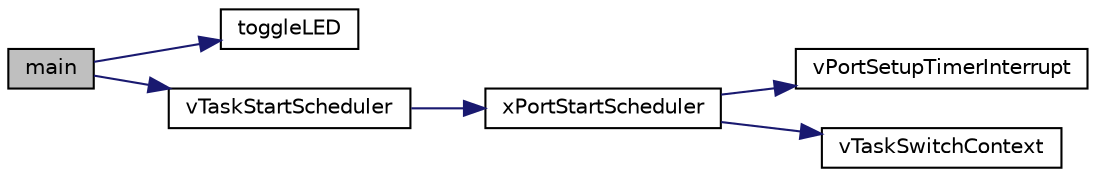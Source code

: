 digraph "main"
{
  edge [fontname="Helvetica",fontsize="10",labelfontname="Helvetica",labelfontsize="10"];
  node [fontname="Helvetica",fontsize="10",shape=record];
  rankdir="LR";
  Node1 [label="main",height=0.2,width=0.4,color="black", fillcolor="grey75", style="filled" fontcolor="black"];
  Node1 -> Node2 [color="midnightblue",fontsize="10",style="solid",fontname="Helvetica"];
  Node2 [label="toggleLED",height=0.2,width=0.4,color="black", fillcolor="white", style="filled",URL="$miniblink_8cpp.html#aeaf97294d049f17c3eef4add9a4df1ec"];
  Node1 -> Node3 [color="midnightblue",fontsize="10",style="solid",fontname="Helvetica"];
  Node3 [label="vTaskStartScheduler",height=0.2,width=0.4,color="black", fillcolor="white", style="filled",URL="$tasks_8c.html#a598661cdd2a6af95a077245d11e3d142"];
  Node3 -> Node4 [color="midnightblue",fontsize="10",style="solid",fontname="Helvetica"];
  Node4 [label="xPortStartScheduler",height=0.2,width=0.4,color="black", fillcolor="white", style="filled",URL="$port_8c.html#ade5a8c6666e7413a0355cc252029c5c6"];
  Node4 -> Node5 [color="midnightblue",fontsize="10",style="solid",fontname="Helvetica"];
  Node5 [label="vPortSetupTimerInterrupt",height=0.2,width=0.4,color="black", fillcolor="white", style="filled",URL="$port_8c.html#a4649001ea4d29b80759e6eca4bba58eb"];
  Node4 -> Node6 [color="midnightblue",fontsize="10",style="solid",fontname="Helvetica"];
  Node6 [label="vTaskSwitchContext",height=0.2,width=0.4,color="black", fillcolor="white", style="filled",URL="$tasks_8c.html#a9c86137bc3c1cbffc39fff22627cb885"];
}
